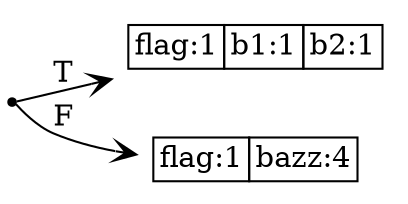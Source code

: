 digraph G {
  rankdir = LR;
  node [shape=plaintext];
  edge [arrowhead=vee];

  n0 [shape=point];
  n1 [label=<
    <TABLE BORDER="0" CELLBORDER="1" CELLSPACING="0">
      <TR><TD>flag:1</TD><TD>b1:1</TD><TD>b2:1</TD></TR>
    </TABLE>
  >];
  n2 [label=<
    <TABLE BORDER="0" CELLBORDER="1" CELLSPACING="0">
      <TR><TD>flag:1</TD><TD>bazz:4</TD></TR>
    </TABLE>
  >];

  n0 -> n1 [label="T"];
  n0 -> n2 [label="F"];
}